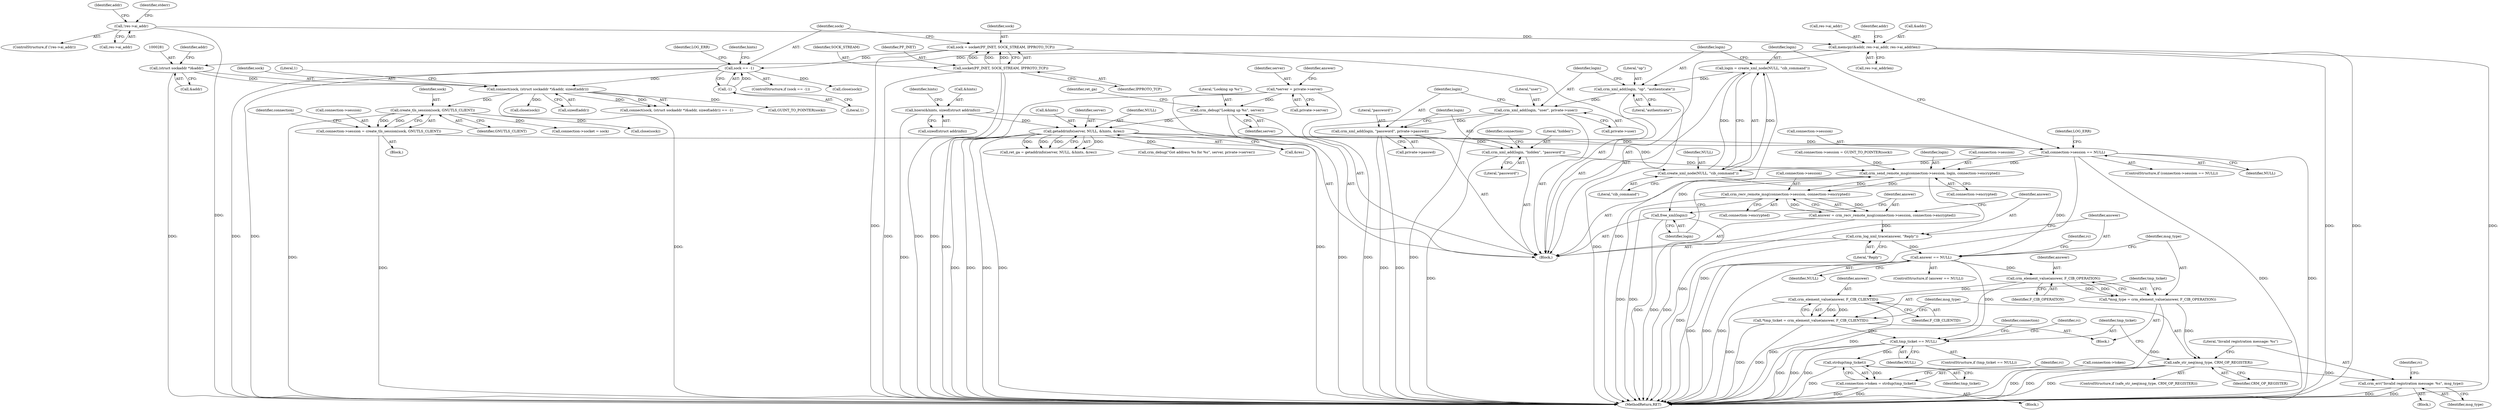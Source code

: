 digraph "0_pacemaker_564f7cc2a51dcd2f28ab12a13394f31be5aa3c93_10@API" {
"1000346" [label="(Call,login = create_xml_node(NULL, \"cib_command\"))"];
"1000348" [label="(Call,create_xml_node(NULL, \"cib_command\"))"];
"1000318" [label="(Call,connection->session == NULL)"];
"1000310" [label="(Call,connection->session = create_tls_session(sock, GNUTLS_CLIENT))"];
"1000314" [label="(Call,create_tls_session(sock, GNUTLS_CLIENT))"];
"1000278" [label="(Call,connect(sock, (struct sockaddr *)&addr, sizeof(addr)))"];
"1000158" [label="(Call,sock == -1)"];
"1000151" [label="(Call,sock = socket(PF_INET, SOCK_STREAM, IPPROTO_TCP))"];
"1000153" [label="(Call,socket(PF_INET, SOCK_STREAM, IPPROTO_TCP))"];
"1000160" [label="(Call,-1)"];
"1000280" [label="(Call,(struct sockaddr *)&addr)"];
"1000259" [label="(Call,memcpy(&addr, res->ai_addr, res->ai_addrlen))"];
"1000249" [label="(Call,!res->ai_addr)"];
"1000213" [label="(Call,getaddrinfo(server, NULL, &hints, &res))"];
"1000208" [label="(Call,crm_debug(\"Looking up %s\", server))"];
"1000124" [label="(Call,*server = private->server)"];
"1000169" [label="(Call,bzero(&hints, sizeof(struct addrinfo)))"];
"1000351" [label="(Call,crm_xml_add(login, \"op\", \"authenticate\"))"];
"1000355" [label="(Call,crm_xml_add(login, \"user\", private->user))"];
"1000361" [label="(Call,crm_xml_add(login, \"password\", private->passwd))"];
"1000367" [label="(Call,crm_xml_add(login, \"hidden\", \"password\"))"];
"1000371" [label="(Call,crm_send_remote_msg(connection->session, login, connection->encrypted))"];
"1000379" [label="(Call,free_xml(login))"];
"1000383" [label="(Call,crm_recv_remote_msg(connection->session, connection->encrypted))"];
"1000381" [label="(Call,answer = crm_recv_remote_msg(connection->session, connection->encrypted))"];
"1000390" [label="(Call,crm_log_xml_trace(answer, \"Reply\"))"];
"1000394" [label="(Call,answer == NULL)"];
"1000407" [label="(Call,crm_element_value(answer, F_CIB_OPERATION))"];
"1000405" [label="(Call,*msg_type = crm_element_value(answer, F_CIB_OPERATION))"];
"1000417" [label="(Call,safe_str_neq(msg_type, CRM_OP_REGISTER))"];
"1000421" [label="(Call,crm_err(\"Invalid registration message: %s\", msg_type))"];
"1000413" [label="(Call,crm_element_value(answer, F_CIB_CLIENTID))"];
"1000411" [label="(Call,*tmp_ticket = crm_element_value(answer, F_CIB_CLIENTID))"];
"1000430" [label="(Call,tmp_ticket == NULL)"];
"1000444" [label="(Call,strdup(tmp_ticket))"];
"1000440" [label="(Call,connection->token = strdup(tmp_ticket))"];
"1000208" [label="(Call,crm_debug(\"Looking up %s\", server))"];
"1000412" [label="(Identifier,tmp_ticket)"];
"1000250" [label="(Call,res->ai_addr)"];
"1000277" [label="(Call,connect(sock, (struct sockaddr *)&addr, sizeof(addr)) == -1)"];
"1000212" [label="(Identifier,ret_ga)"];
"1000417" [label="(Call,safe_str_neq(msg_type, CRM_OP_REGISTER))"];
"1000282" [label="(Call,&addr)"];
"1000369" [label="(Literal,\"hidden\")"];
"1000210" [label="(Identifier,server)"];
"1000416" [label="(ControlStructure,if (safe_str_neq(msg_type, CRM_OP_REGISTER)))"];
"1000364" [label="(Call,private->passwd)"];
"1000347" [label="(Identifier,login)"];
"1000325" [label="(Identifier,LOG_ERR)"];
"1000278" [label="(Call,connect(sock, (struct sockaddr *)&addr, sizeof(addr)))"];
"1000357" [label="(Literal,\"user\")"];
"1000419" [label="(Identifier,CRM_OP_REGISTER)"];
"1000399" [label="(Identifier,rc)"];
"1000216" [label="(Call,&hints)"];
"1000164" [label="(Identifier,LOG_ERR)"];
"1000161" [label="(Literal,1)"];
"1000362" [label="(Identifier,login)"];
"1000152" [label="(Identifier,sock)"];
"1000260" [label="(Call,&addr)"];
"1000453" [label="(Call,connection->socket = sock)"];
"1000211" [label="(Call,ret_ga = getaddrinfo(server, NULL, &hints, &res))"];
"1000363" [label="(Literal,\"password\")"];
"1000249" [label="(Call,!res->ai_addr)"];
"1000382" [label="(Identifier,answer)"];
"1000432" [label="(Identifier,NULL)"];
"1000371" [label="(Call,crm_send_remote_msg(connection->session, login, connection->encrypted))"];
"1000381" [label="(Call,answer = crm_recv_remote_msg(connection->session, connection->encrypted))"];
"1000422" [label="(Literal,\"Invalid registration message: %s\")"];
"1000421" [label="(Call,crm_err(\"Invalid registration message: %s\", msg_type))"];
"1000171" [label="(Identifier,hints)"];
"1000285" [label="(Identifier,addr)"];
"1000159" [label="(Identifier,sock)"];
"1000368" [label="(Identifier,login)"];
"1000415" [label="(Identifier,F_CIB_CLIENTID)"];
"1000170" [label="(Call,&hints)"];
"1000373" [label="(Identifier,connection)"];
"1000396" [label="(Identifier,NULL)"];
"1000158" [label="(Call,sock == -1)"];
"1000311" [label="(Call,connection->session)"];
"1000408" [label="(Identifier,answer)"];
"1000340" [label="(Call,connection->session = GUINT_TO_POINTER(sock))"];
"1000442" [label="(Identifier,connection)"];
"1000393" [label="(ControlStructure,if (answer == NULL))"];
"1000392" [label="(Literal,\"Reply\")"];
"1000407" [label="(Call,crm_element_value(answer, F_CIB_OPERATION))"];
"1000305" [label="(Block,)"];
"1000151" [label="(Call,sock = socket(PF_INET, SOCK_STREAM, IPPROTO_TCP))"];
"1000214" [label="(Identifier,server)"];
"1000361" [label="(Call,crm_xml_add(login, \"password\", private->passwd))"];
"1000172" [label="(Call,sizeof(struct addrinfo))"];
"1000261" [label="(Identifier,addr)"];
"1000265" [label="(Call,res->ai_addrlen)"];
"1000322" [label="(Identifier,NULL)"];
"1000350" [label="(Literal,\"cib_command\")"];
"1000160" [label="(Call,-1)"];
"1000280" [label="(Call,(struct sockaddr *)&addr)"];
"1000318" [label="(Call,connection->session == NULL)"];
"1000155" [label="(Identifier,SOCK_STREAM)"];
"1000248" [label="(ControlStructure,if (!res->ai_addr))"];
"1000375" [label="(Identifier,login)"];
"1000314" [label="(Call,create_tls_session(sock, GNUTLS_CLIENT))"];
"1000383" [label="(Call,crm_recv_remote_msg(connection->session, connection->encrypted))"];
"1000156" [label="(Identifier,IPPROTO_TCP)"];
"1000134" [label="(Identifier,answer)"];
"1000413" [label="(Call,crm_element_value(answer, F_CIB_CLIENTID))"];
"1000429" [label="(ControlStructure,if (tmp_ticket == NULL))"];
"1000420" [label="(Block,)"];
"1000376" [label="(Call,connection->encrypted)"];
"1000262" [label="(Call,res->ai_addr)"];
"1000380" [label="(Identifier,login)"];
"1000125" [label="(Identifier,server)"];
"1000310" [label="(Call,connection->session = create_tls_session(sock, GNUTLS_CLIENT))"];
"1000384" [label="(Call,connection->session)"];
"1000448" [label="(Identifier,rc)"];
"1000406" [label="(Identifier,msg_type)"];
"1000346" [label="(Call,login = create_xml_node(NULL, \"cib_command\"))"];
"1000387" [label="(Call,connection->encrypted)"];
"1000405" [label="(Call,*msg_type = crm_element_value(answer, F_CIB_OPERATION))"];
"1000414" [label="(Identifier,answer)"];
"1000320" [label="(Identifier,connection)"];
"1000418" [label="(Identifier,msg_type)"];
"1000344" [label="(Call,GUINT_TO_POINTER(sock))"];
"1000352" [label="(Identifier,login)"];
"1000423" [label="(Identifier,msg_type)"];
"1000349" [label="(Identifier,NULL)"];
"1000331" [label="(Call,close(sock))"];
"1000124" [label="(Call,*server = private->server)"];
"1000473" [label="(MethodReturn,RET)"];
"1000215" [label="(Identifier,NULL)"];
"1000425" [label="(Identifier,rc)"];
"1000126" [label="(Call,private->server)"];
"1000154" [label="(Identifier,PF_INET)"];
"1000356" [label="(Identifier,login)"];
"1000279" [label="(Identifier,sock)"];
"1000157" [label="(ControlStructure,if (sock == -1))"];
"1000287" [label="(Literal,1)"];
"1000370" [label="(Literal,\"password\")"];
"1000296" [label="(Call,close(sock))"];
"1000441" [label="(Call,connection->token)"];
"1000367" [label="(Call,crm_xml_add(login, \"hidden\", \"password\"))"];
"1000379" [label="(Call,free_xml(login))"];
"1000444" [label="(Call,strdup(tmp_ticket))"];
"1000390" [label="(Call,crm_log_xml_trace(answer, \"Reply\"))"];
"1000440" [label="(Call,connection->token = strdup(tmp_ticket))"];
"1000372" [label="(Call,connection->session)"];
"1000242" [label="(Call,crm_debug(\"Got address %s for %s\", server, private->server))"];
"1000445" [label="(Identifier,tmp_ticket)"];
"1000317" [label="(ControlStructure,if (connection->session == NULL))"];
"1000259" [label="(Call,memcpy(&addr, res->ai_addr, res->ai_addrlen))"];
"1000209" [label="(Literal,\"Looking up %s\")"];
"1000395" [label="(Identifier,answer)"];
"1000394" [label="(Call,answer == NULL)"];
"1000284" [label="(Call,sizeof(addr))"];
"1000110" [label="(Block,)"];
"1000435" [label="(Identifier,rc)"];
"1000227" [label="(Call,close(sock))"];
"1000169" [label="(Call,bzero(&hints, sizeof(struct addrinfo)))"];
"1000153" [label="(Call,socket(PF_INET, SOCK_STREAM, IPPROTO_TCP))"];
"1000403" [label="(Block,)"];
"1000270" [label="(Identifier,addr)"];
"1000351" [label="(Call,crm_xml_add(login, \"op\", \"authenticate\"))"];
"1000255" [label="(Identifier,stderr)"];
"1000391" [label="(Identifier,answer)"];
"1000213" [label="(Call,getaddrinfo(server, NULL, &hints, &res))"];
"1000218" [label="(Call,&res)"];
"1000348" [label="(Call,create_xml_node(NULL, \"cib_command\"))"];
"1000315" [label="(Identifier,sock)"];
"1000354" [label="(Literal,\"authenticate\")"];
"1000176" [label="(Identifier,hints)"];
"1000355" [label="(Call,crm_xml_add(login, \"user\", private->user))"];
"1000431" [label="(Identifier,tmp_ticket)"];
"1000319" [label="(Call,connection->session)"];
"1000409" [label="(Identifier,F_CIB_OPERATION)"];
"1000316" [label="(Identifier,GNUTLS_CLIENT)"];
"1000353" [label="(Literal,\"op\")"];
"1000411" [label="(Call,*tmp_ticket = crm_element_value(answer, F_CIB_CLIENTID))"];
"1000430" [label="(Call,tmp_ticket == NULL)"];
"1000439" [label="(Block,)"];
"1000358" [label="(Call,private->user)"];
"1000346" -> "1000110"  [label="AST: "];
"1000346" -> "1000348"  [label="CFG: "];
"1000347" -> "1000346"  [label="AST: "];
"1000348" -> "1000346"  [label="AST: "];
"1000352" -> "1000346"  [label="CFG: "];
"1000346" -> "1000473"  [label="DDG: "];
"1000348" -> "1000346"  [label="DDG: "];
"1000348" -> "1000346"  [label="DDG: "];
"1000346" -> "1000351"  [label="DDG: "];
"1000348" -> "1000350"  [label="CFG: "];
"1000349" -> "1000348"  [label="AST: "];
"1000350" -> "1000348"  [label="AST: "];
"1000318" -> "1000348"  [label="DDG: "];
"1000213" -> "1000348"  [label="DDG: "];
"1000348" -> "1000394"  [label="DDG: "];
"1000318" -> "1000317"  [label="AST: "];
"1000318" -> "1000322"  [label="CFG: "];
"1000319" -> "1000318"  [label="AST: "];
"1000322" -> "1000318"  [label="AST: "];
"1000325" -> "1000318"  [label="CFG: "];
"1000347" -> "1000318"  [label="CFG: "];
"1000318" -> "1000473"  [label="DDG: "];
"1000318" -> "1000473"  [label="DDG: "];
"1000318" -> "1000473"  [label="DDG: "];
"1000310" -> "1000318"  [label="DDG: "];
"1000213" -> "1000318"  [label="DDG: "];
"1000318" -> "1000371"  [label="DDG: "];
"1000310" -> "1000305"  [label="AST: "];
"1000310" -> "1000314"  [label="CFG: "];
"1000311" -> "1000310"  [label="AST: "];
"1000314" -> "1000310"  [label="AST: "];
"1000320" -> "1000310"  [label="CFG: "];
"1000310" -> "1000473"  [label="DDG: "];
"1000314" -> "1000310"  [label="DDG: "];
"1000314" -> "1000310"  [label="DDG: "];
"1000314" -> "1000316"  [label="CFG: "];
"1000315" -> "1000314"  [label="AST: "];
"1000316" -> "1000314"  [label="AST: "];
"1000314" -> "1000473"  [label="DDG: "];
"1000278" -> "1000314"  [label="DDG: "];
"1000314" -> "1000331"  [label="DDG: "];
"1000314" -> "1000453"  [label="DDG: "];
"1000278" -> "1000277"  [label="AST: "];
"1000278" -> "1000284"  [label="CFG: "];
"1000279" -> "1000278"  [label="AST: "];
"1000280" -> "1000278"  [label="AST: "];
"1000284" -> "1000278"  [label="AST: "];
"1000287" -> "1000278"  [label="CFG: "];
"1000278" -> "1000473"  [label="DDG: "];
"1000278" -> "1000277"  [label="DDG: "];
"1000278" -> "1000277"  [label="DDG: "];
"1000158" -> "1000278"  [label="DDG: "];
"1000280" -> "1000278"  [label="DDG: "];
"1000278" -> "1000296"  [label="DDG: "];
"1000278" -> "1000344"  [label="DDG: "];
"1000158" -> "1000157"  [label="AST: "];
"1000158" -> "1000160"  [label="CFG: "];
"1000159" -> "1000158"  [label="AST: "];
"1000160" -> "1000158"  [label="AST: "];
"1000164" -> "1000158"  [label="CFG: "];
"1000171" -> "1000158"  [label="CFG: "];
"1000158" -> "1000473"  [label="DDG: "];
"1000158" -> "1000473"  [label="DDG: "];
"1000151" -> "1000158"  [label="DDG: "];
"1000160" -> "1000158"  [label="DDG: "];
"1000158" -> "1000227"  [label="DDG: "];
"1000151" -> "1000110"  [label="AST: "];
"1000151" -> "1000153"  [label="CFG: "];
"1000152" -> "1000151"  [label="AST: "];
"1000153" -> "1000151"  [label="AST: "];
"1000159" -> "1000151"  [label="CFG: "];
"1000151" -> "1000473"  [label="DDG: "];
"1000153" -> "1000151"  [label="DDG: "];
"1000153" -> "1000151"  [label="DDG: "];
"1000153" -> "1000151"  [label="DDG: "];
"1000153" -> "1000156"  [label="CFG: "];
"1000154" -> "1000153"  [label="AST: "];
"1000155" -> "1000153"  [label="AST: "];
"1000156" -> "1000153"  [label="AST: "];
"1000153" -> "1000473"  [label="DDG: "];
"1000153" -> "1000473"  [label="DDG: "];
"1000153" -> "1000473"  [label="DDG: "];
"1000160" -> "1000161"  [label="CFG: "];
"1000161" -> "1000160"  [label="AST: "];
"1000280" -> "1000282"  [label="CFG: "];
"1000281" -> "1000280"  [label="AST: "];
"1000282" -> "1000280"  [label="AST: "];
"1000285" -> "1000280"  [label="CFG: "];
"1000280" -> "1000473"  [label="DDG: "];
"1000259" -> "1000280"  [label="DDG: "];
"1000259" -> "1000110"  [label="AST: "];
"1000259" -> "1000265"  [label="CFG: "];
"1000260" -> "1000259"  [label="AST: "];
"1000262" -> "1000259"  [label="AST: "];
"1000265" -> "1000259"  [label="AST: "];
"1000270" -> "1000259"  [label="CFG: "];
"1000259" -> "1000473"  [label="DDG: "];
"1000259" -> "1000473"  [label="DDG: "];
"1000259" -> "1000473"  [label="DDG: "];
"1000249" -> "1000259"  [label="DDG: "];
"1000249" -> "1000248"  [label="AST: "];
"1000249" -> "1000250"  [label="CFG: "];
"1000250" -> "1000249"  [label="AST: "];
"1000255" -> "1000249"  [label="CFG: "];
"1000261" -> "1000249"  [label="CFG: "];
"1000249" -> "1000473"  [label="DDG: "];
"1000213" -> "1000211"  [label="AST: "];
"1000213" -> "1000218"  [label="CFG: "];
"1000214" -> "1000213"  [label="AST: "];
"1000215" -> "1000213"  [label="AST: "];
"1000216" -> "1000213"  [label="AST: "];
"1000218" -> "1000213"  [label="AST: "];
"1000211" -> "1000213"  [label="CFG: "];
"1000213" -> "1000473"  [label="DDG: "];
"1000213" -> "1000473"  [label="DDG: "];
"1000213" -> "1000473"  [label="DDG: "];
"1000213" -> "1000473"  [label="DDG: "];
"1000213" -> "1000211"  [label="DDG: "];
"1000213" -> "1000211"  [label="DDG: "];
"1000213" -> "1000211"  [label="DDG: "];
"1000213" -> "1000211"  [label="DDG: "];
"1000208" -> "1000213"  [label="DDG: "];
"1000169" -> "1000213"  [label="DDG: "];
"1000213" -> "1000242"  [label="DDG: "];
"1000208" -> "1000110"  [label="AST: "];
"1000208" -> "1000210"  [label="CFG: "];
"1000209" -> "1000208"  [label="AST: "];
"1000210" -> "1000208"  [label="AST: "];
"1000212" -> "1000208"  [label="CFG: "];
"1000208" -> "1000473"  [label="DDG: "];
"1000124" -> "1000208"  [label="DDG: "];
"1000124" -> "1000110"  [label="AST: "];
"1000124" -> "1000126"  [label="CFG: "];
"1000125" -> "1000124"  [label="AST: "];
"1000126" -> "1000124"  [label="AST: "];
"1000134" -> "1000124"  [label="CFG: "];
"1000124" -> "1000473"  [label="DDG: "];
"1000124" -> "1000473"  [label="DDG: "];
"1000169" -> "1000110"  [label="AST: "];
"1000169" -> "1000172"  [label="CFG: "];
"1000170" -> "1000169"  [label="AST: "];
"1000172" -> "1000169"  [label="AST: "];
"1000176" -> "1000169"  [label="CFG: "];
"1000169" -> "1000473"  [label="DDG: "];
"1000351" -> "1000110"  [label="AST: "];
"1000351" -> "1000354"  [label="CFG: "];
"1000352" -> "1000351"  [label="AST: "];
"1000353" -> "1000351"  [label="AST: "];
"1000354" -> "1000351"  [label="AST: "];
"1000356" -> "1000351"  [label="CFG: "];
"1000351" -> "1000473"  [label="DDG: "];
"1000351" -> "1000355"  [label="DDG: "];
"1000355" -> "1000110"  [label="AST: "];
"1000355" -> "1000358"  [label="CFG: "];
"1000356" -> "1000355"  [label="AST: "];
"1000357" -> "1000355"  [label="AST: "];
"1000358" -> "1000355"  [label="AST: "];
"1000362" -> "1000355"  [label="CFG: "];
"1000355" -> "1000473"  [label="DDG: "];
"1000355" -> "1000473"  [label="DDG: "];
"1000355" -> "1000361"  [label="DDG: "];
"1000361" -> "1000110"  [label="AST: "];
"1000361" -> "1000364"  [label="CFG: "];
"1000362" -> "1000361"  [label="AST: "];
"1000363" -> "1000361"  [label="AST: "];
"1000364" -> "1000361"  [label="AST: "];
"1000368" -> "1000361"  [label="CFG: "];
"1000361" -> "1000473"  [label="DDG: "];
"1000361" -> "1000473"  [label="DDG: "];
"1000361" -> "1000367"  [label="DDG: "];
"1000367" -> "1000110"  [label="AST: "];
"1000367" -> "1000370"  [label="CFG: "];
"1000368" -> "1000367"  [label="AST: "];
"1000369" -> "1000367"  [label="AST: "];
"1000370" -> "1000367"  [label="AST: "];
"1000373" -> "1000367"  [label="CFG: "];
"1000367" -> "1000473"  [label="DDG: "];
"1000367" -> "1000371"  [label="DDG: "];
"1000371" -> "1000110"  [label="AST: "];
"1000371" -> "1000376"  [label="CFG: "];
"1000372" -> "1000371"  [label="AST: "];
"1000375" -> "1000371"  [label="AST: "];
"1000376" -> "1000371"  [label="AST: "];
"1000380" -> "1000371"  [label="CFG: "];
"1000371" -> "1000473"  [label="DDG: "];
"1000340" -> "1000371"  [label="DDG: "];
"1000371" -> "1000379"  [label="DDG: "];
"1000371" -> "1000383"  [label="DDG: "];
"1000371" -> "1000383"  [label="DDG: "];
"1000379" -> "1000110"  [label="AST: "];
"1000379" -> "1000380"  [label="CFG: "];
"1000380" -> "1000379"  [label="AST: "];
"1000382" -> "1000379"  [label="CFG: "];
"1000379" -> "1000473"  [label="DDG: "];
"1000379" -> "1000473"  [label="DDG: "];
"1000383" -> "1000381"  [label="AST: "];
"1000383" -> "1000387"  [label="CFG: "];
"1000384" -> "1000383"  [label="AST: "];
"1000387" -> "1000383"  [label="AST: "];
"1000381" -> "1000383"  [label="CFG: "];
"1000383" -> "1000473"  [label="DDG: "];
"1000383" -> "1000473"  [label="DDG: "];
"1000383" -> "1000381"  [label="DDG: "];
"1000383" -> "1000381"  [label="DDG: "];
"1000381" -> "1000110"  [label="AST: "];
"1000382" -> "1000381"  [label="AST: "];
"1000391" -> "1000381"  [label="CFG: "];
"1000381" -> "1000473"  [label="DDG: "];
"1000381" -> "1000390"  [label="DDG: "];
"1000390" -> "1000110"  [label="AST: "];
"1000390" -> "1000392"  [label="CFG: "];
"1000391" -> "1000390"  [label="AST: "];
"1000392" -> "1000390"  [label="AST: "];
"1000395" -> "1000390"  [label="CFG: "];
"1000390" -> "1000473"  [label="DDG: "];
"1000390" -> "1000394"  [label="DDG: "];
"1000394" -> "1000393"  [label="AST: "];
"1000394" -> "1000396"  [label="CFG: "];
"1000395" -> "1000394"  [label="AST: "];
"1000396" -> "1000394"  [label="AST: "];
"1000399" -> "1000394"  [label="CFG: "];
"1000406" -> "1000394"  [label="CFG: "];
"1000394" -> "1000473"  [label="DDG: "];
"1000394" -> "1000473"  [label="DDG: "];
"1000394" -> "1000473"  [label="DDG: "];
"1000394" -> "1000407"  [label="DDG: "];
"1000394" -> "1000430"  [label="DDG: "];
"1000407" -> "1000405"  [label="AST: "];
"1000407" -> "1000409"  [label="CFG: "];
"1000408" -> "1000407"  [label="AST: "];
"1000409" -> "1000407"  [label="AST: "];
"1000405" -> "1000407"  [label="CFG: "];
"1000407" -> "1000473"  [label="DDG: "];
"1000407" -> "1000405"  [label="DDG: "];
"1000407" -> "1000405"  [label="DDG: "];
"1000407" -> "1000413"  [label="DDG: "];
"1000405" -> "1000403"  [label="AST: "];
"1000406" -> "1000405"  [label="AST: "];
"1000412" -> "1000405"  [label="CFG: "];
"1000405" -> "1000473"  [label="DDG: "];
"1000405" -> "1000417"  [label="DDG: "];
"1000417" -> "1000416"  [label="AST: "];
"1000417" -> "1000419"  [label="CFG: "];
"1000418" -> "1000417"  [label="AST: "];
"1000419" -> "1000417"  [label="AST: "];
"1000422" -> "1000417"  [label="CFG: "];
"1000431" -> "1000417"  [label="CFG: "];
"1000417" -> "1000473"  [label="DDG: "];
"1000417" -> "1000473"  [label="DDG: "];
"1000417" -> "1000473"  [label="DDG: "];
"1000417" -> "1000421"  [label="DDG: "];
"1000421" -> "1000420"  [label="AST: "];
"1000421" -> "1000423"  [label="CFG: "];
"1000422" -> "1000421"  [label="AST: "];
"1000423" -> "1000421"  [label="AST: "];
"1000425" -> "1000421"  [label="CFG: "];
"1000421" -> "1000473"  [label="DDG: "];
"1000421" -> "1000473"  [label="DDG: "];
"1000413" -> "1000411"  [label="AST: "];
"1000413" -> "1000415"  [label="CFG: "];
"1000414" -> "1000413"  [label="AST: "];
"1000415" -> "1000413"  [label="AST: "];
"1000411" -> "1000413"  [label="CFG: "];
"1000413" -> "1000473"  [label="DDG: "];
"1000413" -> "1000473"  [label="DDG: "];
"1000413" -> "1000411"  [label="DDG: "];
"1000413" -> "1000411"  [label="DDG: "];
"1000411" -> "1000403"  [label="AST: "];
"1000412" -> "1000411"  [label="AST: "];
"1000418" -> "1000411"  [label="CFG: "];
"1000411" -> "1000473"  [label="DDG: "];
"1000411" -> "1000473"  [label="DDG: "];
"1000411" -> "1000430"  [label="DDG: "];
"1000430" -> "1000429"  [label="AST: "];
"1000430" -> "1000432"  [label="CFG: "];
"1000431" -> "1000430"  [label="AST: "];
"1000432" -> "1000430"  [label="AST: "];
"1000435" -> "1000430"  [label="CFG: "];
"1000442" -> "1000430"  [label="CFG: "];
"1000430" -> "1000473"  [label="DDG: "];
"1000430" -> "1000473"  [label="DDG: "];
"1000430" -> "1000473"  [label="DDG: "];
"1000430" -> "1000444"  [label="DDG: "];
"1000444" -> "1000440"  [label="AST: "];
"1000444" -> "1000445"  [label="CFG: "];
"1000445" -> "1000444"  [label="AST: "];
"1000440" -> "1000444"  [label="CFG: "];
"1000444" -> "1000473"  [label="DDG: "];
"1000444" -> "1000440"  [label="DDG: "];
"1000440" -> "1000439"  [label="AST: "];
"1000441" -> "1000440"  [label="AST: "];
"1000448" -> "1000440"  [label="CFG: "];
"1000440" -> "1000473"  [label="DDG: "];
"1000440" -> "1000473"  [label="DDG: "];
}
